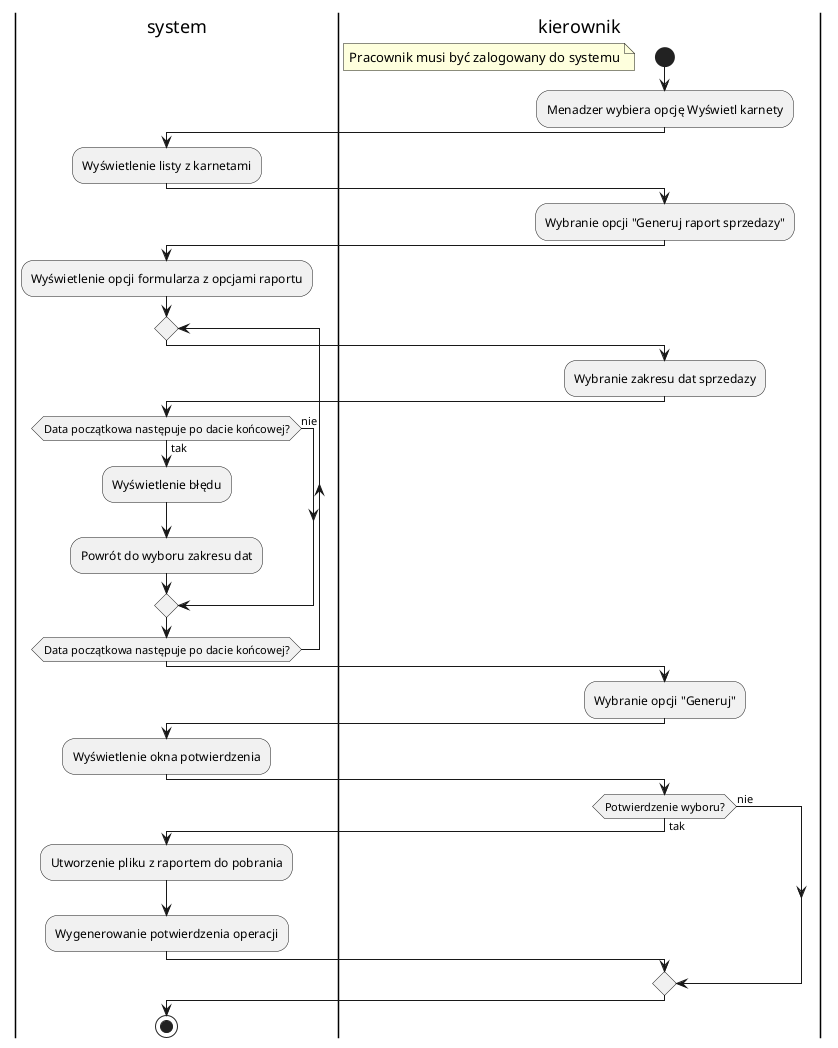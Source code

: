 @startuml 
|s|system
|k|kierownik

start 
floating note left: Pracownik musi być zalogowany do systemu
:Menadzer wybiera opcję Wyświetl karnety;

        |s|
        :Wyświetlenie listy z karnetami;
        |k|
        :Wybranie opcji "Generuj raport sprzedazy";
        |s|
        :Wyświetlenie opcji formularza z opcjami raportu;
    repeat
        |k|
        :Wybranie zakresu dat sprzedazy;
        |s|
    if (Data początkowa następuje po dacie końcowej?) then (tak)
    :Wyświetlenie błędu;
    |s|
    :Powrót do wyboru zakresu dat;
    else(nie)
    endif
    repeat while(Data początkowa następuje po dacie końcowej?)
    |k|
    :Wybranie opcji "Generuj";
    |s|
    :Wyświetlenie okna potwierdzenia;
    |k|
    if (Potwierdzenie wyboru?) then (tak)
    |s|
    :Utworzenie pliku z raportem do pobrania;
    :Wygenerowanie potwierdzenia operacji;
    else(nie)
    endif
    stop


@enduml